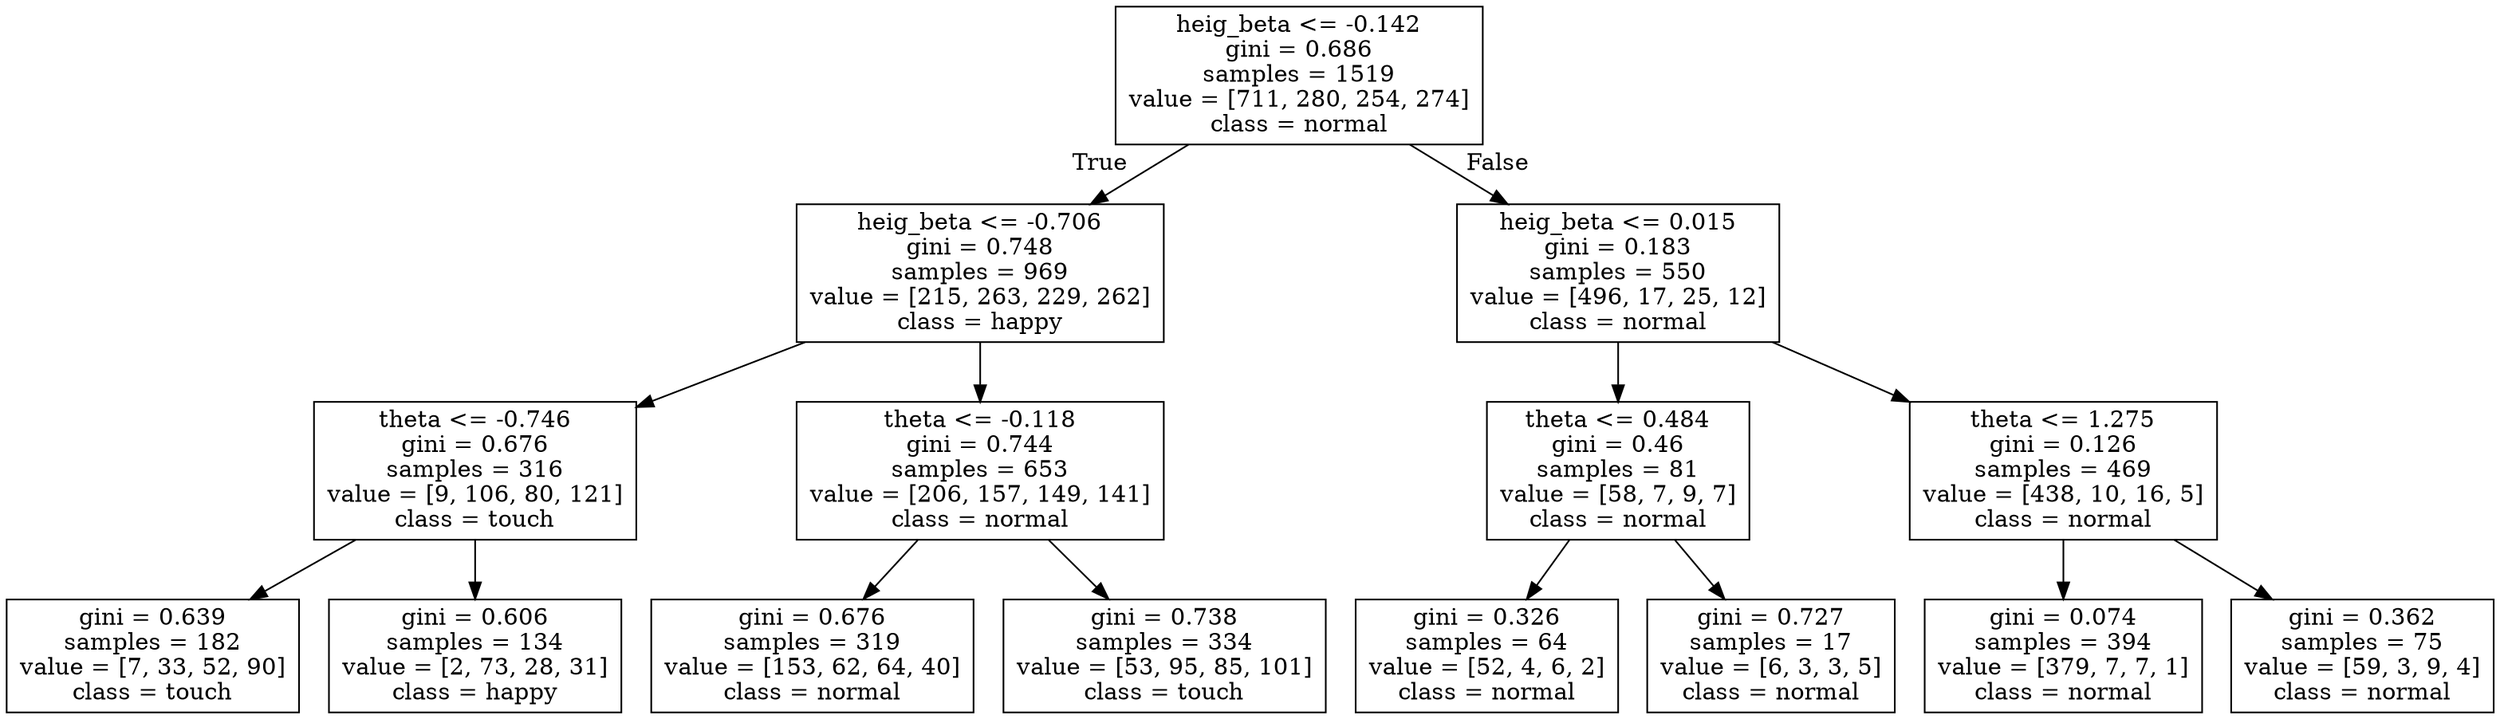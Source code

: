 digraph Tree {
node [shape=box] ;
0 [label="heig_beta <= -0.142\ngini = 0.686\nsamples = 1519\nvalue = [711, 280, 254, 274]\nclass = normal"] ;
1 [label="heig_beta <= -0.706\ngini = 0.748\nsamples = 969\nvalue = [215, 263, 229, 262]\nclass = happy"] ;
0 -> 1 [labeldistance=2.5, labelangle=45, headlabel="True"] ;
2 [label="theta <= -0.746\ngini = 0.676\nsamples = 316\nvalue = [9, 106, 80, 121]\nclass = touch"] ;
1 -> 2 ;
3 [label="gini = 0.639\nsamples = 182\nvalue = [7, 33, 52, 90]\nclass = touch"] ;
2 -> 3 ;
4 [label="gini = 0.606\nsamples = 134\nvalue = [2, 73, 28, 31]\nclass = happy"] ;
2 -> 4 ;
5 [label="theta <= -0.118\ngini = 0.744\nsamples = 653\nvalue = [206, 157, 149, 141]\nclass = normal"] ;
1 -> 5 ;
6 [label="gini = 0.676\nsamples = 319\nvalue = [153, 62, 64, 40]\nclass = normal"] ;
5 -> 6 ;
7 [label="gini = 0.738\nsamples = 334\nvalue = [53, 95, 85, 101]\nclass = touch"] ;
5 -> 7 ;
8 [label="heig_beta <= 0.015\ngini = 0.183\nsamples = 550\nvalue = [496, 17, 25, 12]\nclass = normal"] ;
0 -> 8 [labeldistance=2.5, labelangle=-45, headlabel="False"] ;
9 [label="theta <= 0.484\ngini = 0.46\nsamples = 81\nvalue = [58, 7, 9, 7]\nclass = normal"] ;
8 -> 9 ;
10 [label="gini = 0.326\nsamples = 64\nvalue = [52, 4, 6, 2]\nclass = normal"] ;
9 -> 10 ;
11 [label="gini = 0.727\nsamples = 17\nvalue = [6, 3, 3, 5]\nclass = normal"] ;
9 -> 11 ;
12 [label="theta <= 1.275\ngini = 0.126\nsamples = 469\nvalue = [438, 10, 16, 5]\nclass = normal"] ;
8 -> 12 ;
13 [label="gini = 0.074\nsamples = 394\nvalue = [379, 7, 7, 1]\nclass = normal"] ;
12 -> 13 ;
14 [label="gini = 0.362\nsamples = 75\nvalue = [59, 3, 9, 4]\nclass = normal"] ;
12 -> 14 ;
}